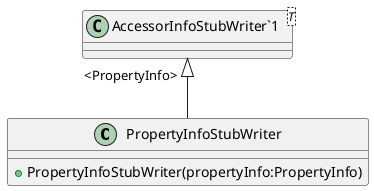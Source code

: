 @startuml
class PropertyInfoStubWriter {
    + PropertyInfoStubWriter(propertyInfo:PropertyInfo)
}
class "AccessorInfoStubWriter`1"<T> {
}
"AccessorInfoStubWriter`1" "<PropertyInfo>" <|-- PropertyInfoStubWriter
@enduml
